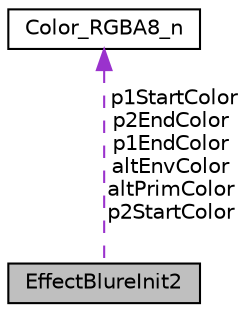 digraph "EffectBlureInit2"
{
 // LATEX_PDF_SIZE
  edge [fontname="Helvetica",fontsize="10",labelfontname="Helvetica",labelfontsize="10"];
  node [fontname="Helvetica",fontsize="10",shape=record];
  Node1 [label="EffectBlureInit2",height=0.2,width=0.4,color="black", fillcolor="grey75", style="filled", fontcolor="black",tooltip=" "];
  Node2 -> Node1 [dir="back",color="darkorchid3",fontsize="10",style="dashed",label=" p1StartColor\np2EndColor\np1EndColor\naltEnvColor\naltPrimColor\np2StartColor" ,fontname="Helvetica"];
  Node2 [label="Color_RGBA8_n",height=0.2,width=0.4,color="black", fillcolor="white", style="filled",URL="$da/d72/structColor__RGBA8__n.html",tooltip=" "];
}
